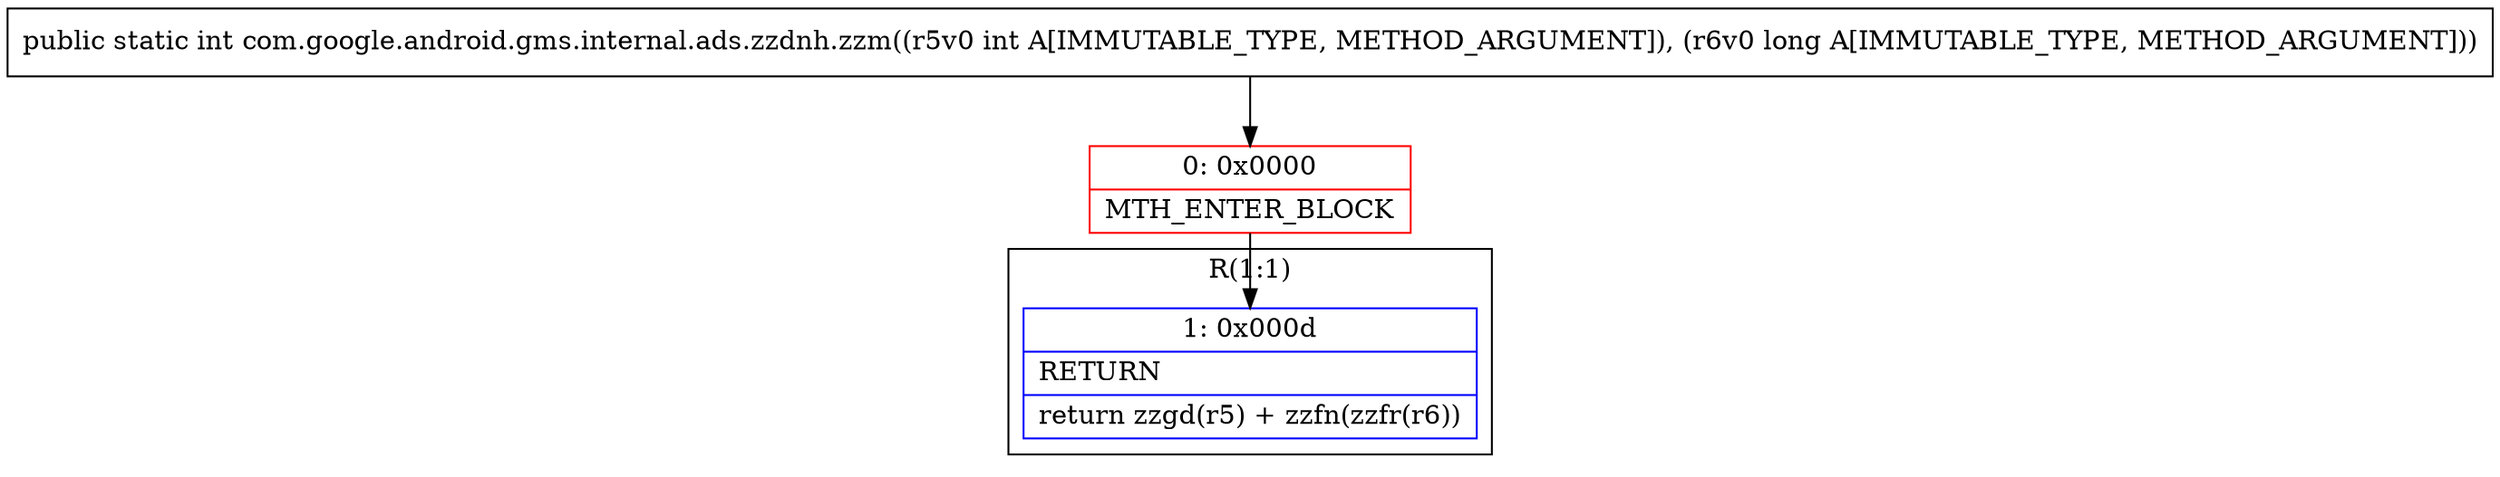 digraph "CFG forcom.google.android.gms.internal.ads.zzdnh.zzm(IJ)I" {
subgraph cluster_Region_1206782605 {
label = "R(1:1)";
node [shape=record,color=blue];
Node_1 [shape=record,label="{1\:\ 0x000d|RETURN\l|return zzgd(r5) + zzfn(zzfr(r6))\l}"];
}
Node_0 [shape=record,color=red,label="{0\:\ 0x0000|MTH_ENTER_BLOCK\l}"];
MethodNode[shape=record,label="{public static int com.google.android.gms.internal.ads.zzdnh.zzm((r5v0 int A[IMMUTABLE_TYPE, METHOD_ARGUMENT]), (r6v0 long A[IMMUTABLE_TYPE, METHOD_ARGUMENT])) }"];
MethodNode -> Node_0;
Node_0 -> Node_1;
}

